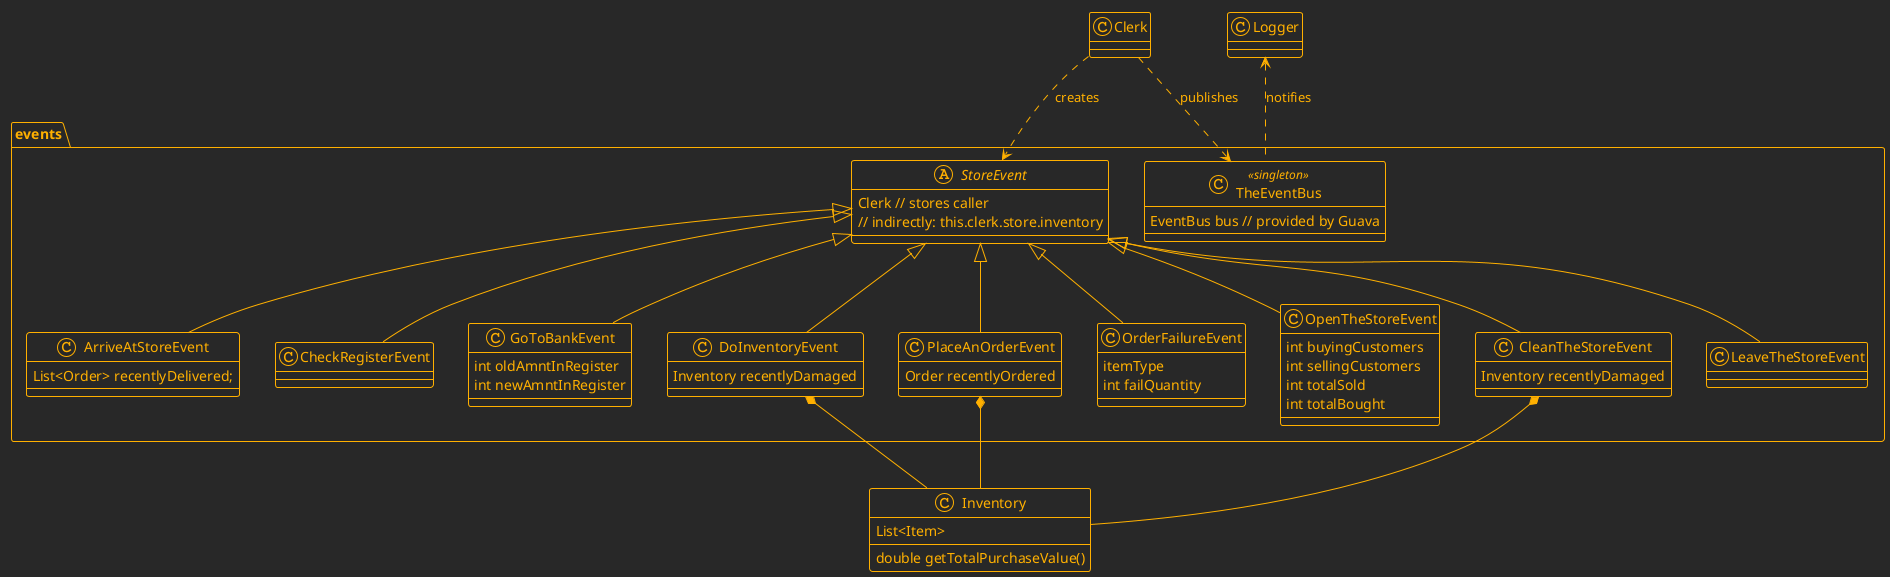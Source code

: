 @startuml

!theme crt-amber

<style>
header {
  HorizontalAlignment left
}
</style>

class Clerk {}

class Inventory {
  List<Item>
  double getTotalPurchaseValue()
}

package "events" {
  class TheEventBus <<singleton>> {
    EventBus bus // provided by Guava
  }

  abstract class StoreEvent {
    Clerk // stores caller
    // indirectly: this.clerk.store.inventory
  }

  'Publish which clerk has arrived at the store.
  'Publish number of items added to inventory (if any).
  class ArriveAtStoreEvent extends StoreEvent {
    List<Order> recentlyDelivered;
  }

  'Publish the amount of money in the register.
  class CheckRegisterEvent extends StoreEvent {
  }

  'Publish the amount of money in the register.
  class GoToBankEvent extends StoreEvent {
    int oldAmntInRegister
    int newAmntInRegister
  }

  'Publish the total number of items.
  'DoInventory: Publish the total purchase price value of inventory items.
  class DoInventoryEvent extends StoreEvent {
    Inventory recentlyDamaged
  }

  'Publish the total number of items ordered.
  class PlaceAnOrderEvent extends StoreEvent {
    Order recentlyOrdered
  }

  'Orders can fail if the register is out of cash.
  class OrderFailureEvent extends StoreEvent {
    itemType
    int failQuantity
  }

  'Publish the total number of items sold.
  class OpenTheStoreEvent extends StoreEvent {
    int buyingCustomers
    int sellingCustomers
    int totalSold
    int totalBought
  }

  'Publish the total number of items damaged in cleaning.
  class CleanTheStoreEvent extends StoreEvent {
    Inventory recentlyDamaged
  }

  'Publish which clerk has left the store
  class LeaveTheStoreEvent extends StoreEvent {
  }

  ' --- Relationships within Package ---
  Clerk ..> TheEventBus : publishes
  DoInventoryEvent *-- Inventory
  PlaceAnOrderEvent *-- Inventory
  CleanTheStoreEvent *-- Inventory

}

'================================================================
' Top-Level Simulation Components
'================================================================
class Logger {
}

' --- Top-Level Relationships ---
Logger <.. TheEventBus : notifies
Clerk ..> StoreEvent : creates

@enduml
